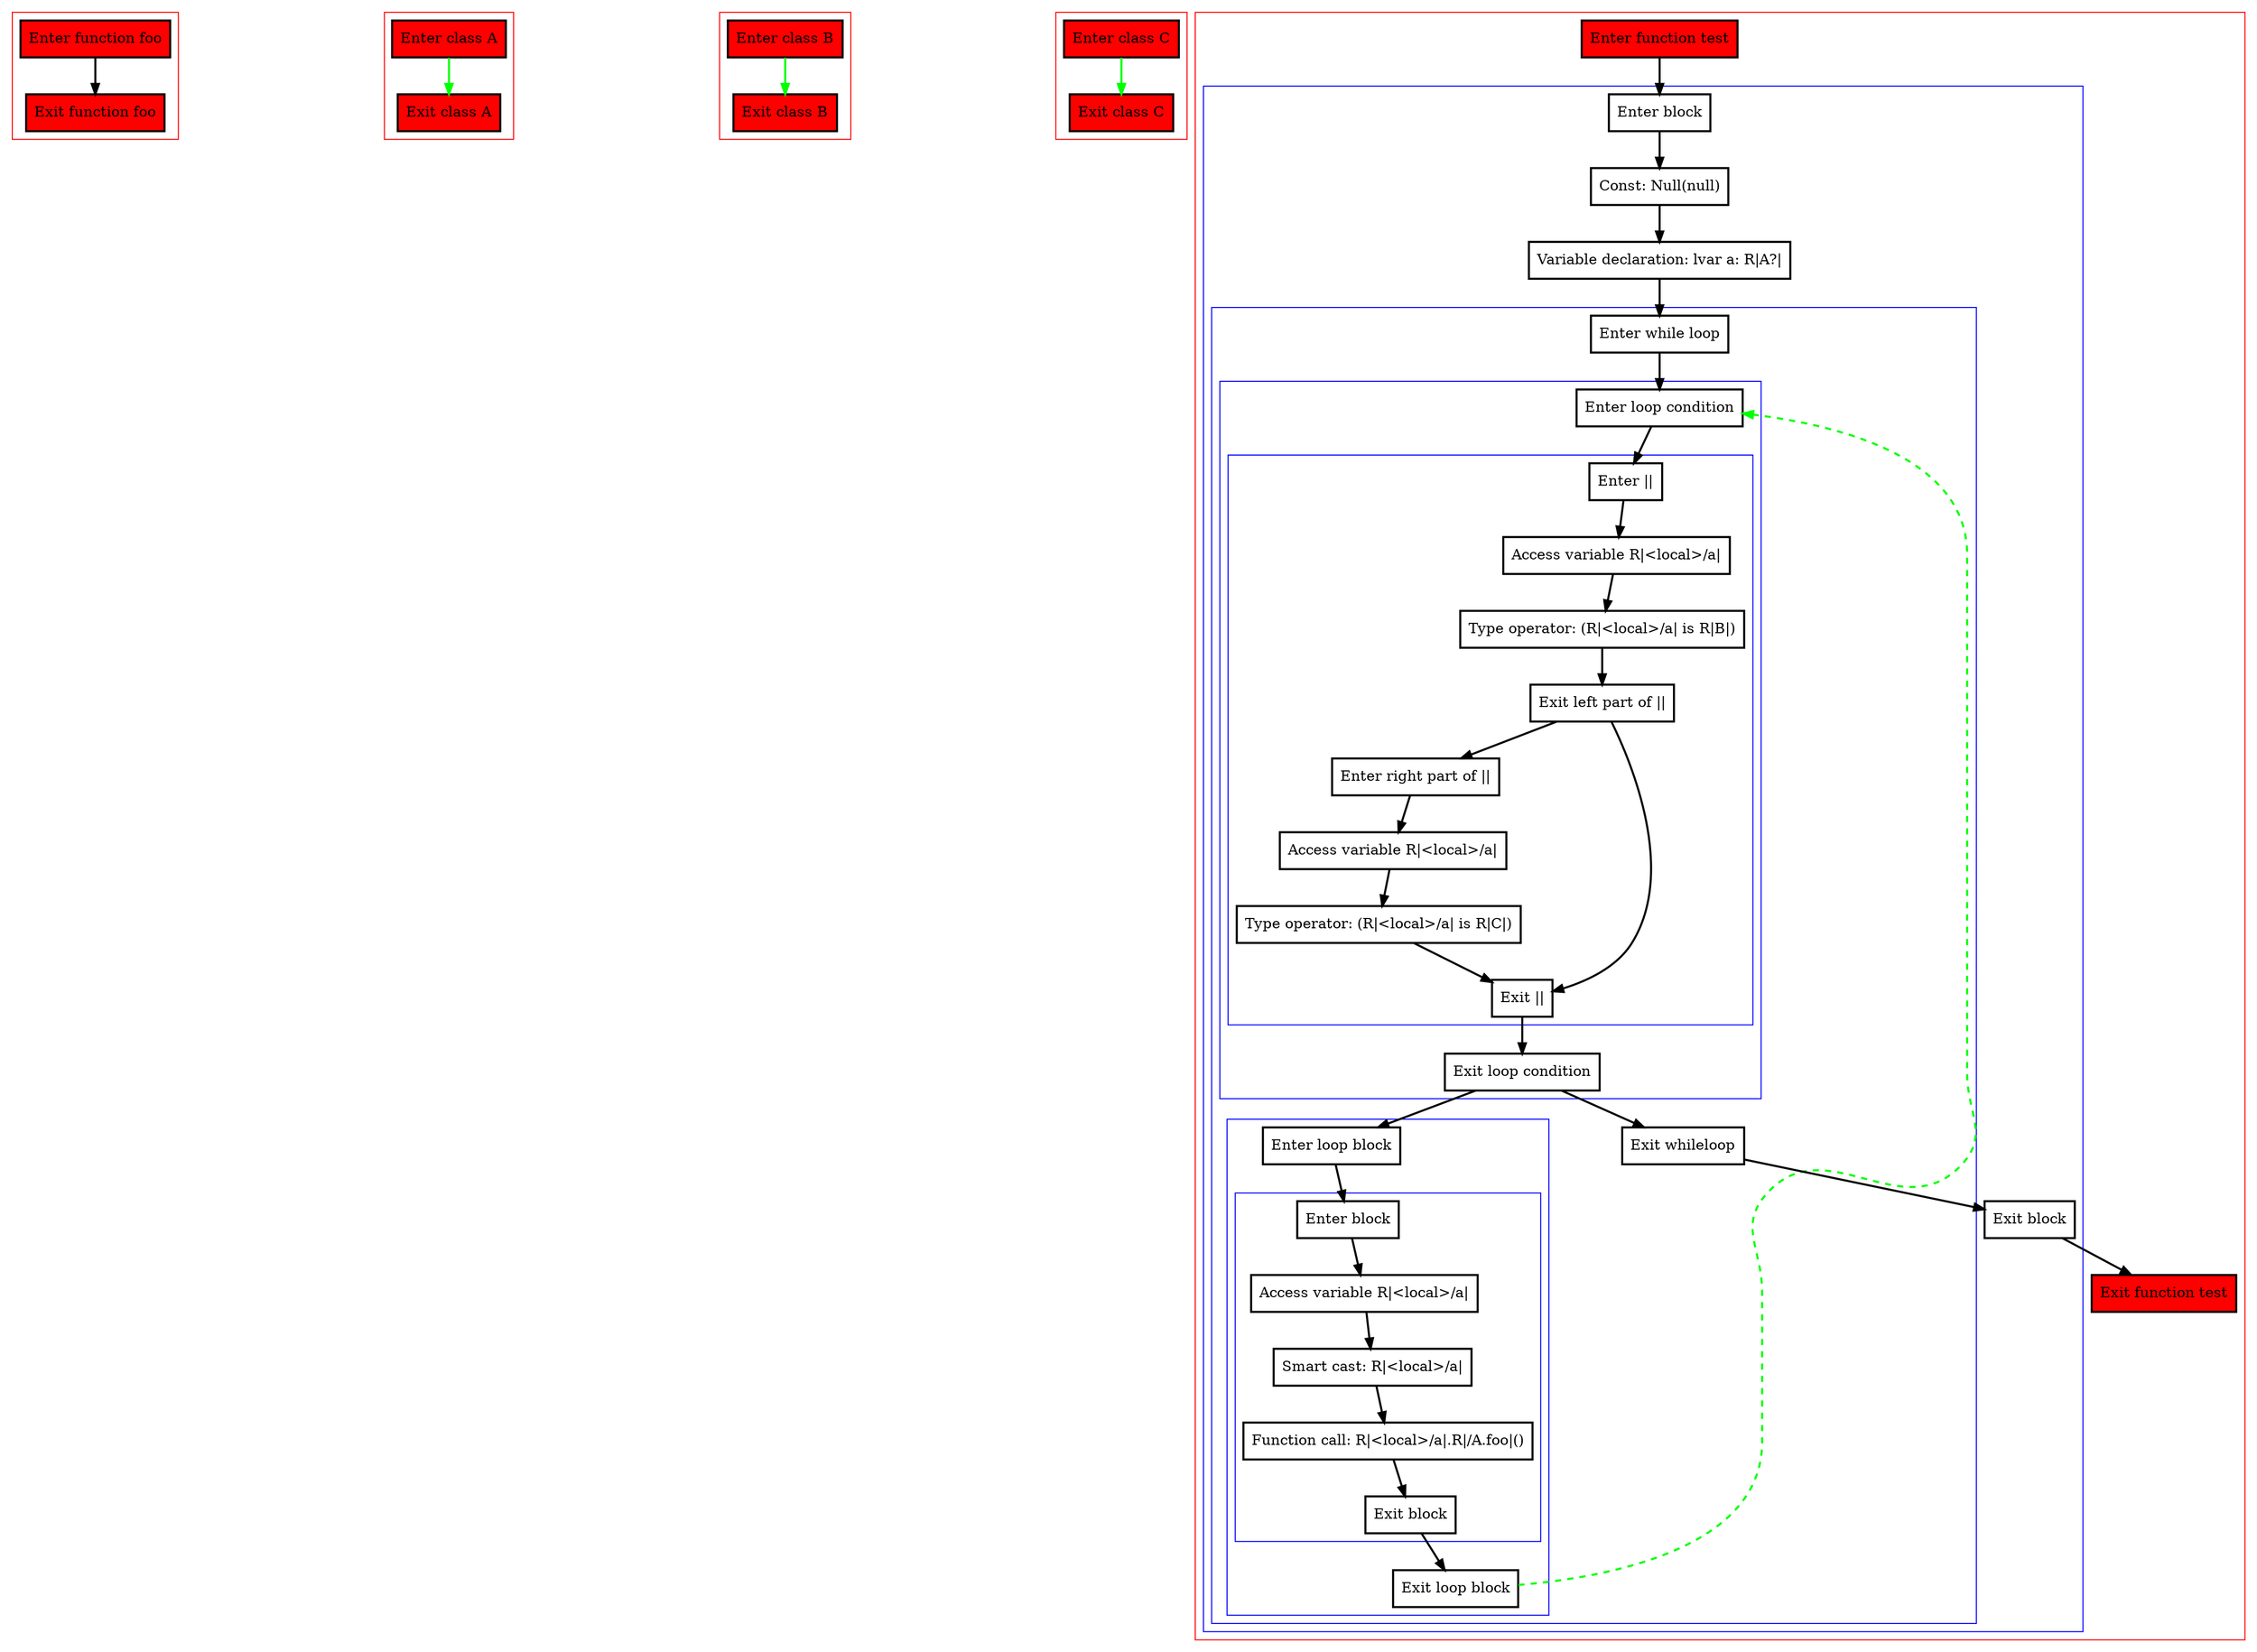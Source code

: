 digraph dataFlowInfoFromWhileCondition_kt {
    graph [nodesep=3]
    node [shape=box penwidth=2]
    edge [penwidth=2]

    subgraph cluster_0 {
        color=red
        0 [label="Enter function foo" style="filled" fillcolor=red];
        1 [label="Exit function foo" style="filled" fillcolor=red];
    }
    0 -> {1};

    subgraph cluster_1 {
        color=red
        2 [label="Enter class A" style="filled" fillcolor=red];
        3 [label="Exit class A" style="filled" fillcolor=red];
    }
    2 -> {3} [color=green];

    subgraph cluster_2 {
        color=red
        4 [label="Enter class B" style="filled" fillcolor=red];
        5 [label="Exit class B" style="filled" fillcolor=red];
    }
    4 -> {5} [color=green];

    subgraph cluster_3 {
        color=red
        6 [label="Enter class C" style="filled" fillcolor=red];
        7 [label="Exit class C" style="filled" fillcolor=red];
    }
    6 -> {7} [color=green];

    subgraph cluster_4 {
        color=red
        8 [label="Enter function test" style="filled" fillcolor=red];
        subgraph cluster_5 {
            color=blue
            9 [label="Enter block"];
            10 [label="Const: Null(null)"];
            11 [label="Variable declaration: lvar a: R|A?|"];
            subgraph cluster_6 {
                color=blue
                12 [label="Enter while loop"];
                subgraph cluster_7 {
                    color=blue
                    13 [label="Enter loop condition"];
                    subgraph cluster_8 {
                        color=blue
                        14 [label="Enter ||"];
                        15 [label="Access variable R|<local>/a|"];
                        16 [label="Type operator: (R|<local>/a| is R|B|)"];
                        17 [label="Exit left part of ||"];
                        18 [label="Enter right part of ||"];
                        19 [label="Access variable R|<local>/a|"];
                        20 [label="Type operator: (R|<local>/a| is R|C|)"];
                        21 [label="Exit ||"];
                    }
                    22 [label="Exit loop condition"];
                }
                subgraph cluster_9 {
                    color=blue
                    23 [label="Enter loop block"];
                    subgraph cluster_10 {
                        color=blue
                        24 [label="Enter block"];
                        25 [label="Access variable R|<local>/a|"];
                        26 [label="Smart cast: R|<local>/a|"];
                        27 [label="Function call: R|<local>/a|.R|/A.foo|()"];
                        28 [label="Exit block"];
                    }
                    29 [label="Exit loop block"];
                }
                30 [label="Exit whileloop"];
            }
            31 [label="Exit block"];
        }
        32 [label="Exit function test" style="filled" fillcolor=red];
    }
    8 -> {9};
    9 -> {10};
    10 -> {11};
    11 -> {12};
    12 -> {13};
    13 -> {14};
    14 -> {15};
    15 -> {16};
    16 -> {17};
    17 -> {21 18};
    18 -> {19};
    19 -> {20};
    20 -> {21};
    21 -> {22};
    22 -> {30 23};
    23 -> {24};
    24 -> {25};
    25 -> {26};
    26 -> {27};
    27 -> {28};
    28 -> {29};
    29 -> {13} [color=green style=dashed];
    30 -> {31};
    31 -> {32};

}
